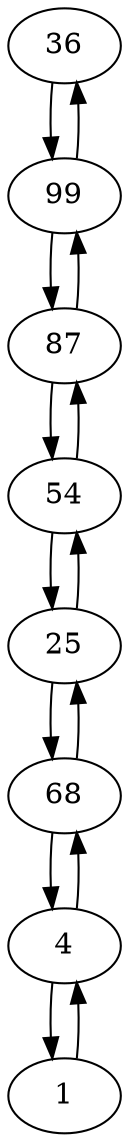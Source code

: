 digraph foo {
36->99;
99->36;
99->87;
87->99;
87->54;
54->87;
54->25;
25->54;
25->68;
68->25;
68->4;
4->68;
4->1;
1->4;
}
